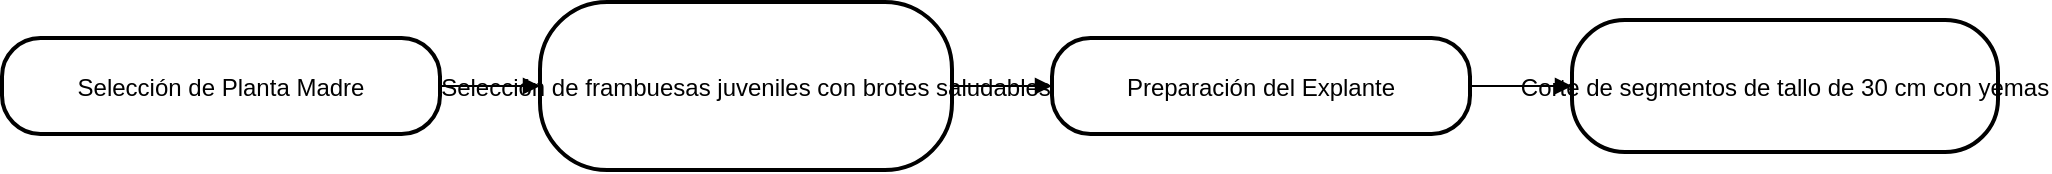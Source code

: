 <mxfile version="24.7.17">
  <diagram name="Página-1" id="oNixdHec69jK5ltdvemM">
    <mxGraphModel>
      <root>
        <mxCell id="0" />
        <mxCell id="1" parent="0" />
        <mxCell id="2" value="Selección de Planta Madre" style="rounded=1;arcSize=40;strokeWidth=2" vertex="1" parent="1">
          <mxGeometry x="8" y="26" width="219" height="48" as="geometry" />
        </mxCell>
        <mxCell id="3" value="Selección de frambuesas juveniles con brotes saludables" style="rounded=1;arcSize=40;strokeWidth=2" vertex="1" parent="1">
          <mxGeometry x="277" y="8" width="206" height="84" as="geometry" />
        </mxCell>
        <mxCell id="4" value="Preparación del Explante" style="rounded=1;arcSize=40;strokeWidth=2" vertex="1" parent="1">
          <mxGeometry x="533" y="26" width="209" height="48" as="geometry" />
        </mxCell>
        <mxCell id="5" value="Corte de segmentos de tallo de 30 cm con yemas" style="rounded=1;arcSize=40;strokeWidth=2" vertex="1" parent="1">
          <mxGeometry x="793" y="17" width="213" height="66" as="geometry" />
        </mxCell>
        <mxCell id="6" value="" style="curved=1;startArrow=none;endArrow=block;exitX=1;exitY=0.5;entryX=0;entryY=0.5;" edge="1" parent="1" source="2" target="3">
          <mxGeometry relative="1" as="geometry">
            <Array as="points" />
          </mxGeometry>
        </mxCell>
        <mxCell id="7" value="" style="curved=1;startArrow=none;endArrow=block;exitX=1;exitY=0.5;entryX=0;entryY=0.5;" edge="1" parent="1" source="3" target="4">
          <mxGeometry relative="1" as="geometry">
            <Array as="points" />
          </mxGeometry>
        </mxCell>
        <mxCell id="8" value="" style="curved=1;startArrow=none;endArrow=block;exitX=1;exitY=0.5;entryX=0;entryY=0.5;" edge="1" parent="1" source="4" target="5">
          <mxGeometry relative="1" as="geometry">
            <Array as="points" />
          </mxGeometry>
        </mxCell>
      </root>
    </mxGraphModel>
  </diagram>
</mxfile>
